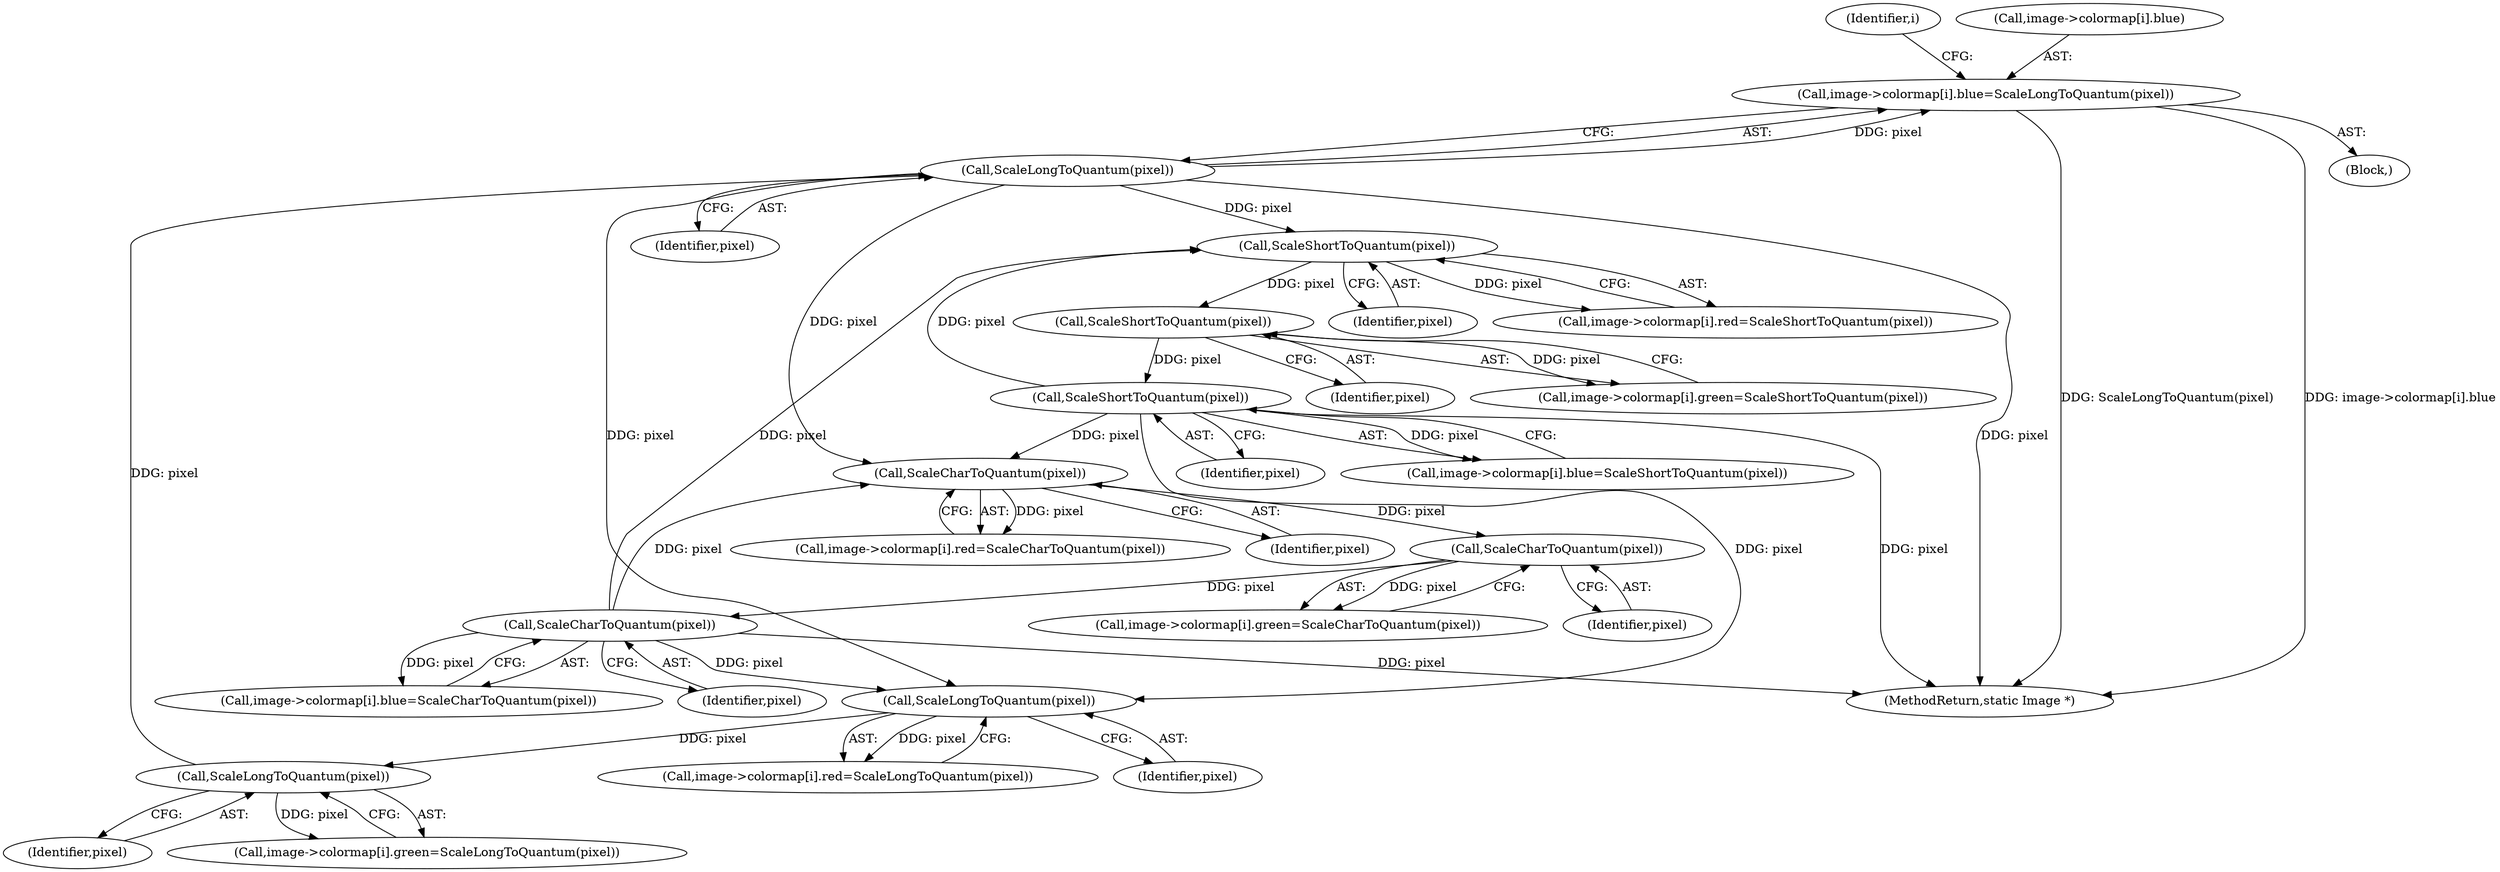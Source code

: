 digraph "0_ImageMagick_4493d9ca1124564da17f9b628ef9d0f1a6be9738@array" {
"1002298" [label="(Call,image->colormap[i].blue=ScaleLongToQuantum(pixel))"];
"1002306" [label="(Call,ScaleLongToQuantum(pixel))"];
"1002289" [label="(Call,ScaleLongToQuantum(pixel))"];
"1002272" [label="(Call,ScaleLongToQuantum(pixel))"];
"1002237" [label="(Call,ScaleShortToQuantum(pixel))"];
"1002220" [label="(Call,ScaleShortToQuantum(pixel))"];
"1002203" [label="(Call,ScaleShortToQuantum(pixel))"];
"1002168" [label="(Call,ScaleCharToQuantum(pixel))"];
"1002152" [label="(Call,ScaleCharToQuantum(pixel))"];
"1002136" [label="(Call,ScaleCharToQuantum(pixel))"];
"1002204" [label="(Identifier,pixel)"];
"1002237" [label="(Call,ScaleShortToQuantum(pixel))"];
"1002220" [label="(Call,ScaleShortToQuantum(pixel))"];
"1002255" [label="(Identifier,i)"];
"1002298" [label="(Call,image->colormap[i].blue=ScaleLongToQuantum(pixel))"];
"1002221" [label="(Identifier,pixel)"];
"1002195" [label="(Call,image->colormap[i].red=ScaleShortToQuantum(pixel))"];
"1002272" [label="(Call,ScaleLongToQuantum(pixel))"];
"1002153" [label="(Identifier,pixel)"];
"1002128" [label="(Call,image->colormap[i].red=ScaleCharToQuantum(pixel))"];
"1002307" [label="(Identifier,pixel)"];
"1002289" [label="(Call,ScaleLongToQuantum(pixel))"];
"1002203" [label="(Call,ScaleShortToQuantum(pixel))"];
"1002306" [label="(Call,ScaleLongToQuantum(pixel))"];
"1002290" [label="(Identifier,pixel)"];
"1002264" [label="(Call,image->colormap[i].red=ScaleLongToQuantum(pixel))"];
"1002212" [label="(Call,image->colormap[i].green=ScaleShortToQuantum(pixel))"];
"1002238" [label="(Identifier,pixel)"];
"1002229" [label="(Call,image->colormap[i].blue=ScaleShortToQuantum(pixel))"];
"1002144" [label="(Call,image->colormap[i].green=ScaleCharToQuantum(pixel))"];
"1002273" [label="(Identifier,pixel)"];
"1002168" [label="(Call,ScaleCharToQuantum(pixel))"];
"1002299" [label="(Call,image->colormap[i].blue)"];
"1002137" [label="(Identifier,pixel)"];
"1002256" [label="(Block,)"];
"1002462" [label="(MethodReturn,static Image *)"];
"1002152" [label="(Call,ScaleCharToQuantum(pixel))"];
"1002169" [label="(Identifier,pixel)"];
"1002281" [label="(Call,image->colormap[i].green=ScaleLongToQuantum(pixel))"];
"1002160" [label="(Call,image->colormap[i].blue=ScaleCharToQuantum(pixel))"];
"1002136" [label="(Call,ScaleCharToQuantum(pixel))"];
"1002298" -> "1002256"  [label="AST: "];
"1002298" -> "1002306"  [label="CFG: "];
"1002299" -> "1002298"  [label="AST: "];
"1002306" -> "1002298"  [label="AST: "];
"1002255" -> "1002298"  [label="CFG: "];
"1002298" -> "1002462"  [label="DDG: ScaleLongToQuantum(pixel)"];
"1002298" -> "1002462"  [label="DDG: image->colormap[i].blue"];
"1002306" -> "1002298"  [label="DDG: pixel"];
"1002306" -> "1002307"  [label="CFG: "];
"1002307" -> "1002306"  [label="AST: "];
"1002306" -> "1002462"  [label="DDG: pixel"];
"1002306" -> "1002136"  [label="DDG: pixel"];
"1002306" -> "1002203"  [label="DDG: pixel"];
"1002306" -> "1002272"  [label="DDG: pixel"];
"1002289" -> "1002306"  [label="DDG: pixel"];
"1002289" -> "1002281"  [label="AST: "];
"1002289" -> "1002290"  [label="CFG: "];
"1002290" -> "1002289"  [label="AST: "];
"1002281" -> "1002289"  [label="CFG: "];
"1002289" -> "1002281"  [label="DDG: pixel"];
"1002272" -> "1002289"  [label="DDG: pixel"];
"1002272" -> "1002264"  [label="AST: "];
"1002272" -> "1002273"  [label="CFG: "];
"1002273" -> "1002272"  [label="AST: "];
"1002264" -> "1002272"  [label="CFG: "];
"1002272" -> "1002264"  [label="DDG: pixel"];
"1002237" -> "1002272"  [label="DDG: pixel"];
"1002168" -> "1002272"  [label="DDG: pixel"];
"1002237" -> "1002229"  [label="AST: "];
"1002237" -> "1002238"  [label="CFG: "];
"1002238" -> "1002237"  [label="AST: "];
"1002229" -> "1002237"  [label="CFG: "];
"1002237" -> "1002462"  [label="DDG: pixel"];
"1002237" -> "1002136"  [label="DDG: pixel"];
"1002237" -> "1002203"  [label="DDG: pixel"];
"1002237" -> "1002229"  [label="DDG: pixel"];
"1002220" -> "1002237"  [label="DDG: pixel"];
"1002220" -> "1002212"  [label="AST: "];
"1002220" -> "1002221"  [label="CFG: "];
"1002221" -> "1002220"  [label="AST: "];
"1002212" -> "1002220"  [label="CFG: "];
"1002220" -> "1002212"  [label="DDG: pixel"];
"1002203" -> "1002220"  [label="DDG: pixel"];
"1002203" -> "1002195"  [label="AST: "];
"1002203" -> "1002204"  [label="CFG: "];
"1002204" -> "1002203"  [label="AST: "];
"1002195" -> "1002203"  [label="CFG: "];
"1002203" -> "1002195"  [label="DDG: pixel"];
"1002168" -> "1002203"  [label="DDG: pixel"];
"1002168" -> "1002160"  [label="AST: "];
"1002168" -> "1002169"  [label="CFG: "];
"1002169" -> "1002168"  [label="AST: "];
"1002160" -> "1002168"  [label="CFG: "];
"1002168" -> "1002462"  [label="DDG: pixel"];
"1002168" -> "1002136"  [label="DDG: pixel"];
"1002168" -> "1002160"  [label="DDG: pixel"];
"1002152" -> "1002168"  [label="DDG: pixel"];
"1002152" -> "1002144"  [label="AST: "];
"1002152" -> "1002153"  [label="CFG: "];
"1002153" -> "1002152"  [label="AST: "];
"1002144" -> "1002152"  [label="CFG: "];
"1002152" -> "1002144"  [label="DDG: pixel"];
"1002136" -> "1002152"  [label="DDG: pixel"];
"1002136" -> "1002128"  [label="AST: "];
"1002136" -> "1002137"  [label="CFG: "];
"1002137" -> "1002136"  [label="AST: "];
"1002128" -> "1002136"  [label="CFG: "];
"1002136" -> "1002128"  [label="DDG: pixel"];
}
